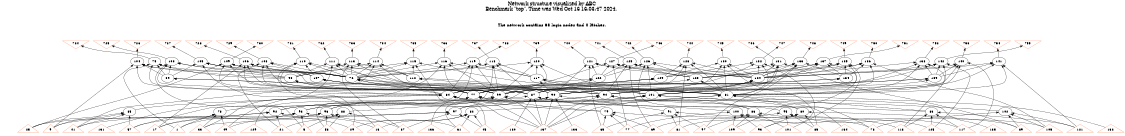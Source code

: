 # Network structure generated by ABC

digraph network {
size = "7.5,10";
center = true;
edge [dir = back];

{
  node [shape = plaintext];
  edge [style = invis];
  LevelTitle1 [label=""];
  LevelTitle2 [label=""];
  Level5 [label = ""];
  Level4 [label = ""];
  Level3 [label = ""];
  Level2 [label = ""];
  Level1 [label = ""];
  Level0 [label = ""];
  LevelTitle1 ->  LevelTitle2 ->  Level5 ->  Level4 ->  Level3 ->  Level2 ->  Level1 ->  Level0;
}

{
  rank = same;
  LevelTitle1;
  title1 [shape=plaintext,
          fontsize=20,
          fontname = "Times-Roman",
          label="Network structure visualized by ABC\nBenchmark \"top\". Time was Wed Oct 16 16:03:47 2024. "
         ];
}

{
  rank = same;
  LevelTitle2;
  title2 [shape=plaintext,
          fontsize=18,
          fontname = "Times-Roman",
          label="The network contains 68 logic nodes and 0 latches.\n"
         ];
}

{
  rank = same;
  Level5;
  Node42 [label = "724", shape = invtriangle, color = coral, fillcolor = coral];
  Node43 [label = "725", shape = invtriangle, color = coral, fillcolor = coral];
  Node44 [label = "726", shape = invtriangle, color = coral, fillcolor = coral];
  Node45 [label = "727", shape = invtriangle, color = coral, fillcolor = coral];
  Node46 [label = "728", shape = invtriangle, color = coral, fillcolor = coral];
  Node47 [label = "729", shape = invtriangle, color = coral, fillcolor = coral];
  Node48 [label = "730", shape = invtriangle, color = coral, fillcolor = coral];
  Node49 [label = "731", shape = invtriangle, color = coral, fillcolor = coral];
  Node50 [label = "732", shape = invtriangle, color = coral, fillcolor = coral];
  Node51 [label = "733", shape = invtriangle, color = coral, fillcolor = coral];
  Node52 [label = "734", shape = invtriangle, color = coral, fillcolor = coral];
  Node53 [label = "735", shape = invtriangle, color = coral, fillcolor = coral];
  Node54 [label = "736", shape = invtriangle, color = coral, fillcolor = coral];
  Node55 [label = "737", shape = invtriangle, color = coral, fillcolor = coral];
  Node56 [label = "738", shape = invtriangle, color = coral, fillcolor = coral];
  Node57 [label = "739", shape = invtriangle, color = coral, fillcolor = coral];
  Node58 [label = "740", shape = invtriangle, color = coral, fillcolor = coral];
  Node59 [label = "741", shape = invtriangle, color = coral, fillcolor = coral];
  Node60 [label = "742", shape = invtriangle, color = coral, fillcolor = coral];
  Node61 [label = "743", shape = invtriangle, color = coral, fillcolor = coral];
  Node62 [label = "744", shape = invtriangle, color = coral, fillcolor = coral];
  Node63 [label = "745", shape = invtriangle, color = coral, fillcolor = coral];
  Node64 [label = "746", shape = invtriangle, color = coral, fillcolor = coral];
  Node65 [label = "747", shape = invtriangle, color = coral, fillcolor = coral];
  Node66 [label = "748", shape = invtriangle, color = coral, fillcolor = coral];
  Node67 [label = "749", shape = invtriangle, color = coral, fillcolor = coral];
  Node68 [label = "750", shape = invtriangle, color = coral, fillcolor = coral];
  Node69 [label = "751", shape = invtriangle, color = coral, fillcolor = coral];
  Node70 [label = "752", shape = invtriangle, color = coral, fillcolor = coral];
  Node71 [label = "753", shape = invtriangle, color = coral, fillcolor = coral];
  Node72 [label = "754", shape = invtriangle, color = coral, fillcolor = coral];
  Node73 [label = "755", shape = invtriangle, color = coral, fillcolor = coral];
}

{
  rank = same;
  Level4;
  Node75 [label = "75\n", shape = ellipse];
  Node103 [label = "103\n", shape = ellipse];
  Node104 [label = "104\n", shape = ellipse];
  Node105 [label = "105\n", shape = ellipse];
  Node106 [label = "106\n", shape = ellipse];
  Node108 [label = "108\n", shape = ellipse];
  Node109 [label = "109\n", shape = ellipse];
  Node110 [label = "110\n", shape = ellipse];
  Node111 [label = "111\n", shape = ellipse];
  Node113 [label = "113\n", shape = ellipse];
  Node114 [label = "114\n", shape = ellipse];
  Node115 [label = "115\n", shape = ellipse];
  Node116 [label = "116\n", shape = ellipse];
  Node118 [label = "118\n", shape = ellipse];
  Node119 [label = "119\n", shape = ellipse];
  Node120 [label = "120\n", shape = ellipse];
  Node121 [label = "121\n", shape = ellipse];
  Node125 [label = "125\n", shape = ellipse];
  Node126 [label = "126\n", shape = ellipse];
  Node127 [label = "127\n", shape = ellipse];
  Node128 [label = "128\n", shape = ellipse];
  Node130 [label = "130\n", shape = ellipse];
  Node131 [label = "131\n", shape = ellipse];
  Node132 [label = "132\n", shape = ellipse];
  Node133 [label = "133\n", shape = ellipse];
  Node135 [label = "135\n", shape = ellipse];
  Node136 [label = "136\n", shape = ellipse];
  Node137 [label = "137\n", shape = ellipse];
  Node138 [label = "138\n", shape = ellipse];
  Node140 [label = "140\n", shape = ellipse];
  Node141 [label = "141\n", shape = ellipse];
  Node142 [label = "142\n", shape = ellipse];
}

{
  rank = same;
  Level3;
  Node76 [label = "76\n", shape = ellipse];
  Node89 [label = "89\n", shape = ellipse];
  Node98 [label = "98\n", shape = ellipse];
  Node107 [label = "107\n", shape = ellipse];
  Node112 [label = "112\n", shape = ellipse];
  Node117 [label = "117\n", shape = ellipse];
  Node122 [label = "122\n", shape = ellipse];
  Node123 [label = "123\n", shape = ellipse];
  Node124 [label = "124\n", shape = ellipse];
  Node129 [label = "129\n", shape = ellipse];
  Node134 [label = "134\n", shape = ellipse];
  Node139 [label = "139\n", shape = ellipse];
}

{
  rank = same;
  Level2;
  Node77 [label = "77\n", shape = ellipse];
  Node81 [label = "81\n", shape = ellipse];
  Node84 [label = "84\n", shape = ellipse];
  Node87 [label = "87\n", shape = ellipse];
  Node90 [label = "90\n", shape = ellipse];
  Node94 [label = "94\n", shape = ellipse];
  Node99 [label = "99\n", shape = ellipse];
  Node101 [label = "101\n", shape = ellipse];
}

{
  rank = same;
  Level1;
  Node78 [label = "78\n", shape = ellipse];
  Node79 [label = "79\n", shape = ellipse];
  Node80 [label = "80\n", shape = ellipse];
  Node82 [label = "82\n", shape = ellipse];
  Node83 [label = "83\n", shape = ellipse];
  Node85 [label = "85\n", shape = ellipse];
  Node86 [label = "86\n", shape = ellipse];
  Node88 [label = "88\n", shape = ellipse];
  Node91 [label = "91\n", shape = ellipse];
  Node92 [label = "92\n", shape = ellipse];
  Node93 [label = "93\n", shape = ellipse];
  Node95 [label = "95\n", shape = ellipse];
  Node96 [label = "96\n", shape = ellipse];
  Node97 [label = "97\n", shape = ellipse];
  Node100 [label = "100\n", shape = ellipse];
  Node102 [label = "102\n", shape = ellipse];
}

{
  rank = same;
  Level0;
  Node1 [label = "1", shape = triangle, color = coral, fillcolor = coral];
  Node2 [label = "5", shape = triangle, color = coral, fillcolor = coral];
  Node3 [label = "9", shape = triangle, color = coral, fillcolor = coral];
  Node4 [label = "13", shape = triangle, color = coral, fillcolor = coral];
  Node5 [label = "17", shape = triangle, color = coral, fillcolor = coral];
  Node6 [label = "21", shape = triangle, color = coral, fillcolor = coral];
  Node7 [label = "25", shape = triangle, color = coral, fillcolor = coral];
  Node8 [label = "29", shape = triangle, color = coral, fillcolor = coral];
  Node9 [label = "33", shape = triangle, color = coral, fillcolor = coral];
  Node10 [label = "37", shape = triangle, color = coral, fillcolor = coral];
  Node11 [label = "41", shape = triangle, color = coral, fillcolor = coral];
  Node12 [label = "45", shape = triangle, color = coral, fillcolor = coral];
  Node13 [label = "49", shape = triangle, color = coral, fillcolor = coral];
  Node14 [label = "53", shape = triangle, color = coral, fillcolor = coral];
  Node15 [label = "57", shape = triangle, color = coral, fillcolor = coral];
  Node16 [label = "61", shape = triangle, color = coral, fillcolor = coral];
  Node17 [label = "65", shape = triangle, color = coral, fillcolor = coral];
  Node18 [label = "69", shape = triangle, color = coral, fillcolor = coral];
  Node19 [label = "73", shape = triangle, color = coral, fillcolor = coral];
  Node20 [label = "77", shape = triangle, color = coral, fillcolor = coral];
  Node21 [label = "81", shape = triangle, color = coral, fillcolor = coral];
  Node22 [label = "85", shape = triangle, color = coral, fillcolor = coral];
  Node23 [label = "89", shape = triangle, color = coral, fillcolor = coral];
  Node24 [label = "93", shape = triangle, color = coral, fillcolor = coral];
  Node25 [label = "97", shape = triangle, color = coral, fillcolor = coral];
  Node26 [label = "101", shape = triangle, color = coral, fillcolor = coral];
  Node27 [label = "105", shape = triangle, color = coral, fillcolor = coral];
  Node28 [label = "109", shape = triangle, color = coral, fillcolor = coral];
  Node29 [label = "113", shape = triangle, color = coral, fillcolor = coral];
  Node30 [label = "117", shape = triangle, color = coral, fillcolor = coral];
  Node31 [label = "121", shape = triangle, color = coral, fillcolor = coral];
  Node32 [label = "125", shape = triangle, color = coral, fillcolor = coral];
  Node33 [label = "129", shape = triangle, color = coral, fillcolor = coral];
  Node34 [label = "130", shape = triangle, color = coral, fillcolor = coral];
  Node35 [label = "131", shape = triangle, color = coral, fillcolor = coral];
  Node36 [label = "132", shape = triangle, color = coral, fillcolor = coral];
  Node37 [label = "133", shape = triangle, color = coral, fillcolor = coral];
  Node38 [label = "134", shape = triangle, color = coral, fillcolor = coral];
  Node39 [label = "135", shape = triangle, color = coral, fillcolor = coral];
  Node40 [label = "136", shape = triangle, color = coral, fillcolor = coral];
  Node41 [label = "137", shape = triangle, color = coral, fillcolor = coral];
}

title1 -> title2 [style = invis];
title2 -> Node42 [style = invis];
title2 -> Node43 [style = invis];
title2 -> Node44 [style = invis];
title2 -> Node45 [style = invis];
title2 -> Node46 [style = invis];
title2 -> Node47 [style = invis];
title2 -> Node48 [style = invis];
title2 -> Node49 [style = invis];
title2 -> Node50 [style = invis];
title2 -> Node51 [style = invis];
title2 -> Node52 [style = invis];
title2 -> Node53 [style = invis];
title2 -> Node54 [style = invis];
title2 -> Node55 [style = invis];
title2 -> Node56 [style = invis];
title2 -> Node57 [style = invis];
title2 -> Node58 [style = invis];
title2 -> Node59 [style = invis];
title2 -> Node60 [style = invis];
title2 -> Node61 [style = invis];
title2 -> Node62 [style = invis];
title2 -> Node63 [style = invis];
title2 -> Node64 [style = invis];
title2 -> Node65 [style = invis];
title2 -> Node66 [style = invis];
title2 -> Node67 [style = invis];
title2 -> Node68 [style = invis];
title2 -> Node69 [style = invis];
title2 -> Node70 [style = invis];
title2 -> Node71 [style = invis];
title2 -> Node72 [style = invis];
title2 -> Node73 [style = invis];
Node42 -> Node43 [style = invis];
Node43 -> Node44 [style = invis];
Node44 -> Node45 [style = invis];
Node45 -> Node46 [style = invis];
Node46 -> Node47 [style = invis];
Node47 -> Node48 [style = invis];
Node48 -> Node49 [style = invis];
Node49 -> Node50 [style = invis];
Node50 -> Node51 [style = invis];
Node51 -> Node52 [style = invis];
Node52 -> Node53 [style = invis];
Node53 -> Node54 [style = invis];
Node54 -> Node55 [style = invis];
Node55 -> Node56 [style = invis];
Node56 -> Node57 [style = invis];
Node57 -> Node58 [style = invis];
Node58 -> Node59 [style = invis];
Node59 -> Node60 [style = invis];
Node60 -> Node61 [style = invis];
Node61 -> Node62 [style = invis];
Node62 -> Node63 [style = invis];
Node63 -> Node64 [style = invis];
Node64 -> Node65 [style = invis];
Node65 -> Node66 [style = invis];
Node66 -> Node67 [style = invis];
Node67 -> Node68 [style = invis];
Node68 -> Node69 [style = invis];
Node69 -> Node70 [style = invis];
Node70 -> Node71 [style = invis];
Node71 -> Node72 [style = invis];
Node72 -> Node73 [style = invis];
Node42 -> Node75 [style = solid];
Node43 -> Node103 [style = solid];
Node44 -> Node104 [style = solid];
Node45 -> Node105 [style = solid];
Node46 -> Node106 [style = solid];
Node47 -> Node108 [style = solid];
Node48 -> Node109 [style = solid];
Node49 -> Node110 [style = solid];
Node50 -> Node111 [style = solid];
Node51 -> Node113 [style = solid];
Node52 -> Node114 [style = solid];
Node53 -> Node115 [style = solid];
Node54 -> Node116 [style = solid];
Node55 -> Node118 [style = solid];
Node56 -> Node119 [style = solid];
Node57 -> Node120 [style = solid];
Node58 -> Node121 [style = solid];
Node59 -> Node125 [style = solid];
Node60 -> Node126 [style = solid];
Node61 -> Node127 [style = solid];
Node62 -> Node128 [style = solid];
Node63 -> Node130 [style = solid];
Node64 -> Node131 [style = solid];
Node65 -> Node132 [style = solid];
Node66 -> Node133 [style = solid];
Node67 -> Node135 [style = solid];
Node68 -> Node136 [style = solid];
Node69 -> Node137 [style = solid];
Node70 -> Node138 [style = solid];
Node71 -> Node140 [style = solid];
Node72 -> Node141 [style = solid];
Node73 -> Node142 [style = solid];
Node75 -> Node76 [style = solid];
Node75 -> Node89 [style = solid];
Node75 -> Node98 [style = solid];
Node75 -> Node77 [style = solid];
Node75 -> Node1 [style = solid];
Node76 -> Node77 [style = solid];
Node76 -> Node81 [style = solid];
Node76 -> Node84 [style = solid];
Node76 -> Node87 [style = solid];
Node77 -> Node78 [style = solid];
Node77 -> Node79 [style = solid];
Node77 -> Node80 [style = solid];
Node77 -> Node33 [style = solid];
Node77 -> Node41 [style = solid];
Node78 -> Node1 [style = solid];
Node78 -> Node5 [style = solid];
Node78 -> Node9 [style = solid];
Node78 -> Node13 [style = solid];
Node79 -> Node17 [style = solid];
Node79 -> Node18 [style = solid];
Node79 -> Node19 [style = solid];
Node79 -> Node20 [style = solid];
Node80 -> Node21 [style = solid];
Node80 -> Node22 [style = solid];
Node80 -> Node23 [style = solid];
Node80 -> Node24 [style = solid];
Node81 -> Node80 [style = solid];
Node81 -> Node82 [style = solid];
Node81 -> Node83 [style = solid];
Node81 -> Node36 [style = solid];
Node81 -> Node41 [style = solid];
Node82 -> Node4 [style = solid];
Node82 -> Node8 [style = solid];
Node82 -> Node12 [style = solid];
Node82 -> Node16 [style = solid];
Node83 -> Node29 [style = solid];
Node83 -> Node30 [style = solid];
Node83 -> Node31 [style = solid];
Node83 -> Node32 [style = solid];
Node84 -> Node79 [style = solid];
Node84 -> Node85 [style = solid];
Node84 -> Node86 [style = solid];
Node84 -> Node35 [style = solid];
Node84 -> Node41 [style = solid];
Node85 -> Node3 [style = solid];
Node85 -> Node7 [style = solid];
Node85 -> Node11 [style = solid];
Node85 -> Node15 [style = solid];
Node86 -> Node25 [style = solid];
Node86 -> Node26 [style = solid];
Node86 -> Node27 [style = solid];
Node86 -> Node28 [style = solid];
Node87 -> Node83 [style = solid];
Node87 -> Node86 [style = solid];
Node87 -> Node88 [style = solid];
Node87 -> Node34 [style = solid];
Node87 -> Node41 [style = solid];
Node88 -> Node2 [style = solid];
Node88 -> Node6 [style = solid];
Node88 -> Node10 [style = solid];
Node88 -> Node14 [style = solid];
Node89 -> Node90 [style = solid];
Node89 -> Node94 [style = solid];
Node90 -> Node91 [style = solid];
Node90 -> Node92 [style = solid];
Node90 -> Node93 [style = solid];
Node90 -> Node37 [style = solid];
Node90 -> Node41 [style = solid];
Node91 -> Node17 [style = solid];
Node91 -> Node21 [style = solid];
Node91 -> Node25 [style = solid];
Node91 -> Node29 [style = solid];
Node92 -> Node5 [style = solid];
Node92 -> Node6 [style = solid];
Node92 -> Node7 [style = solid];
Node92 -> Node8 [style = solid];
Node93 -> Node1 [style = solid];
Node93 -> Node2 [style = solid];
Node93 -> Node3 [style = solid];
Node93 -> Node4 [style = solid];
Node94 -> Node95 [style = solid];
Node94 -> Node96 [style = solid];
Node94 -> Node97 [style = solid];
Node94 -> Node38 [style = solid];
Node94 -> Node41 [style = solid];
Node95 -> Node18 [style = solid];
Node95 -> Node22 [style = solid];
Node95 -> Node26 [style = solid];
Node95 -> Node30 [style = solid];
Node96 -> Node13 [style = solid];
Node96 -> Node14 [style = solid];
Node96 -> Node15 [style = solid];
Node96 -> Node16 [style = solid];
Node97 -> Node9 [style = solid];
Node97 -> Node10 [style = solid];
Node97 -> Node11 [style = solid];
Node97 -> Node12 [style = solid];
Node98 -> Node99 [style = solid];
Node98 -> Node101 [style = solid];
Node99 -> Node92 [style = solid];
Node99 -> Node96 [style = solid];
Node99 -> Node100 [style = solid];
Node99 -> Node40 [style = solid];
Node99 -> Node41 [style = solid];
Node100 -> Node20 [style = solid];
Node100 -> Node24 [style = solid];
Node100 -> Node28 [style = solid];
Node100 -> Node32 [style = solid];
Node101 -> Node93 [style = solid];
Node101 -> Node97 [style = solid];
Node101 -> Node102 [style = solid];
Node101 -> Node39 [style = solid];
Node101 -> Node41 [style = solid];
Node102 -> Node19 [style = solid];
Node102 -> Node23 [style = solid];
Node102 -> Node27 [style = solid];
Node102 -> Node31 [style = solid];
Node103 -> Node76 [style = solid];
Node103 -> Node89 [style = solid];
Node103 -> Node98 [style = solid];
Node103 -> Node87 [style = solid];
Node103 -> Node2 [style = solid];
Node104 -> Node76 [style = solid];
Node104 -> Node89 [style = solid];
Node104 -> Node98 [style = solid];
Node104 -> Node84 [style = solid];
Node104 -> Node3 [style = solid];
Node105 -> Node76 [style = solid];
Node105 -> Node89 [style = solid];
Node105 -> Node98 [style = solid];
Node105 -> Node81 [style = solid];
Node105 -> Node4 [style = solid];
Node106 -> Node76 [style = solid];
Node106 -> Node107 [style = solid];
Node106 -> Node77 [style = solid];
Node106 -> Node99 [style = solid];
Node106 -> Node5 [style = solid];
Node107 -> Node90 [style = solid];
Node107 -> Node94 [style = solid];
Node107 -> Node101 [style = solid];
Node108 -> Node76 [style = solid];
Node108 -> Node107 [style = solid];
Node108 -> Node87 [style = solid];
Node108 -> Node99 [style = solid];
Node108 -> Node6 [style = solid];
Node109 -> Node76 [style = solid];
Node109 -> Node107 [style = solid];
Node109 -> Node84 [style = solid];
Node109 -> Node99 [style = solid];
Node109 -> Node7 [style = solid];
Node110 -> Node76 [style = solid];
Node110 -> Node107 [style = solid];
Node110 -> Node81 [style = solid];
Node110 -> Node99 [style = solid];
Node110 -> Node8 [style = solid];
Node111 -> Node76 [style = solid];
Node111 -> Node98 [style = solid];
Node111 -> Node112 [style = solid];
Node111 -> Node77 [style = solid];
Node111 -> Node9 [style = solid];
Node112 -> Node90 [style = solid];
Node112 -> Node94 [style = solid];
Node113 -> Node76 [style = solid];
Node113 -> Node98 [style = solid];
Node113 -> Node112 [style = solid];
Node113 -> Node87 [style = solid];
Node113 -> Node10 [style = solid];
Node114 -> Node76 [style = solid];
Node114 -> Node98 [style = solid];
Node114 -> Node112 [style = solid];
Node114 -> Node84 [style = solid];
Node114 -> Node11 [style = solid];
Node115 -> Node76 [style = solid];
Node115 -> Node98 [style = solid];
Node115 -> Node112 [style = solid];
Node115 -> Node81 [style = solid];
Node115 -> Node12 [style = solid];
Node116 -> Node76 [style = solid];
Node116 -> Node117 [style = solid];
Node116 -> Node77 [style = solid];
Node116 -> Node99 [style = solid];
Node116 -> Node13 [style = solid];
Node117 -> Node90 [style = solid];
Node117 -> Node94 [style = solid];
Node117 -> Node101 [style = solid];
Node118 -> Node76 [style = solid];
Node118 -> Node117 [style = solid];
Node118 -> Node87 [style = solid];
Node118 -> Node99 [style = solid];
Node118 -> Node14 [style = solid];
Node119 -> Node76 [style = solid];
Node119 -> Node117 [style = solid];
Node119 -> Node84 [style = solid];
Node119 -> Node99 [style = solid];
Node119 -> Node15 [style = solid];
Node120 -> Node76 [style = solid];
Node120 -> Node117 [style = solid];
Node120 -> Node81 [style = solid];
Node120 -> Node99 [style = solid];
Node120 -> Node16 [style = solid];
Node121 -> Node122 [style = solid];
Node121 -> Node123 [style = solid];
Node121 -> Node124 [style = solid];
Node121 -> Node90 [style = solid];
Node121 -> Node17 [style = solid];
Node122 -> Node77 [style = solid];
Node122 -> Node87 [style = solid];
Node123 -> Node81 [style = solid];
Node123 -> Node84 [style = solid];
Node124 -> Node90 [style = solid];
Node124 -> Node94 [style = solid];
Node124 -> Node99 [style = solid];
Node124 -> Node101 [style = solid];
Node125 -> Node122 [style = solid];
Node125 -> Node123 [style = solid];
Node125 -> Node124 [style = solid];
Node125 -> Node94 [style = solid];
Node125 -> Node18 [style = solid];
Node126 -> Node122 [style = solid];
Node126 -> Node123 [style = solid];
Node126 -> Node124 [style = solid];
Node126 -> Node101 [style = solid];
Node126 -> Node19 [style = solid];
Node127 -> Node122 [style = solid];
Node127 -> Node123 [style = solid];
Node127 -> Node124 [style = solid];
Node127 -> Node99 [style = solid];
Node127 -> Node20 [style = solid];
Node128 -> Node129 [style = solid];
Node128 -> Node124 [style = solid];
Node128 -> Node81 [style = solid];
Node128 -> Node90 [style = solid];
Node128 -> Node21 [style = solid];
Node129 -> Node77 [style = solid];
Node129 -> Node84 [style = solid];
Node129 -> Node87 [style = solid];
Node130 -> Node129 [style = solid];
Node130 -> Node124 [style = solid];
Node130 -> Node81 [style = solid];
Node130 -> Node94 [style = solid];
Node130 -> Node22 [style = solid];
Node131 -> Node129 [style = solid];
Node131 -> Node124 [style = solid];
Node131 -> Node81 [style = solid];
Node131 -> Node101 [style = solid];
Node131 -> Node23 [style = solid];
Node132 -> Node129 [style = solid];
Node132 -> Node124 [style = solid];
Node132 -> Node81 [style = solid];
Node132 -> Node99 [style = solid];
Node132 -> Node24 [style = solid];
Node133 -> Node134 [style = solid];
Node133 -> Node123 [style = solid];
Node133 -> Node124 [style = solid];
Node133 -> Node90 [style = solid];
Node133 -> Node25 [style = solid];
Node134 -> Node77 [style = solid];
Node134 -> Node87 [style = solid];
Node135 -> Node134 [style = solid];
Node135 -> Node123 [style = solid];
Node135 -> Node124 [style = solid];
Node135 -> Node94 [style = solid];
Node135 -> Node26 [style = solid];
Node136 -> Node134 [style = solid];
Node136 -> Node123 [style = solid];
Node136 -> Node124 [style = solid];
Node136 -> Node101 [style = solid];
Node136 -> Node27 [style = solid];
Node137 -> Node134 [style = solid];
Node137 -> Node123 [style = solid];
Node137 -> Node124 [style = solid];
Node137 -> Node99 [style = solid];
Node137 -> Node28 [style = solid];
Node138 -> Node139 [style = solid];
Node138 -> Node124 [style = solid];
Node138 -> Node81 [style = solid];
Node138 -> Node90 [style = solid];
Node138 -> Node29 [style = solid];
Node139 -> Node77 [style = solid];
Node139 -> Node84 [style = solid];
Node139 -> Node87 [style = solid];
Node140 -> Node139 [style = solid];
Node140 -> Node124 [style = solid];
Node140 -> Node81 [style = solid];
Node140 -> Node94 [style = solid];
Node140 -> Node30 [style = solid];
Node141 -> Node139 [style = solid];
Node141 -> Node124 [style = solid];
Node141 -> Node81 [style = solid];
Node141 -> Node101 [style = solid];
Node141 -> Node31 [style = solid];
Node142 -> Node139 [style = solid];
Node142 -> Node124 [style = solid];
Node142 -> Node81 [style = solid];
Node142 -> Node99 [style = solid];
Node142 -> Node32 [style = solid];
}

